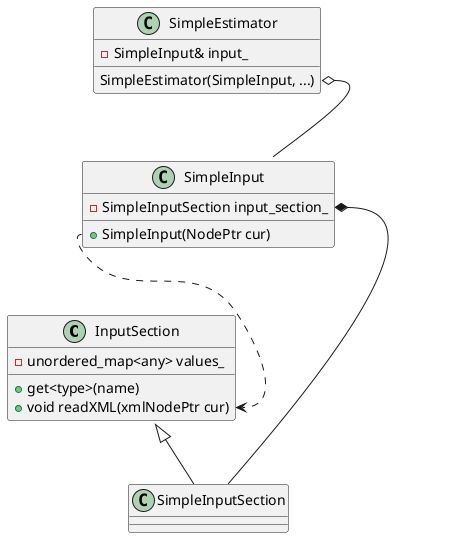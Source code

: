 @startuml

class InputSection {
    -unordered_map<any> values_
    +get<type>(name)
    +void readXML(xmlNodePtr cur)
}

class SimpleInput {
    +SimpleInput(NodePtr cur)
    -SimpleInputSection input_section_
}

class SimpleInputSection {
}

class SimpleEstimator {
SimpleEstimator(SimpleInput, ...)
-SimpleInput& input_
}


InputSection <|-- SimpleInputSection
SimpleInput::input_section_ *-- SimpleInputSection
SimpleEstimator::SimpleEstimator o-- SimpleInput
SimpleInput::SimpleInput ..> InputSection::read
@enduml
